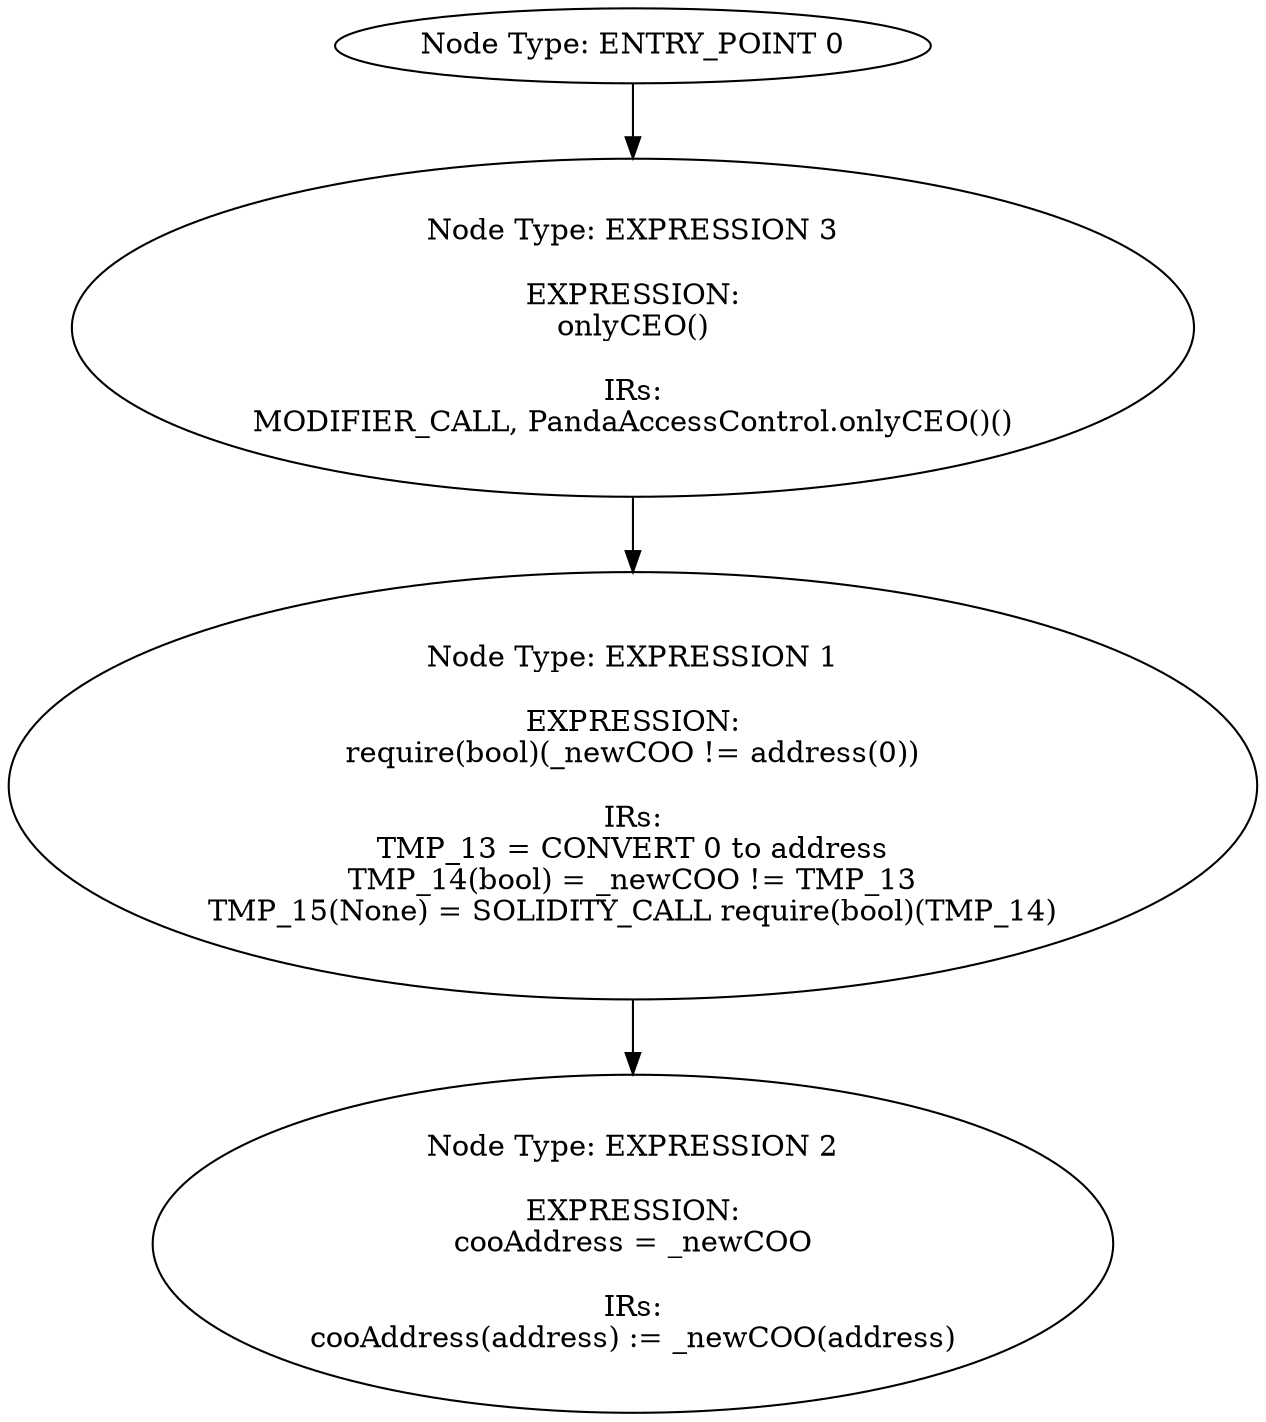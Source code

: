 digraph{
0[label="Node Type: ENTRY_POINT 0
"];
0->3;
1[label="Node Type: EXPRESSION 1

EXPRESSION:
require(bool)(_newCOO != address(0))

IRs:
TMP_13 = CONVERT 0 to address
TMP_14(bool) = _newCOO != TMP_13
TMP_15(None) = SOLIDITY_CALL require(bool)(TMP_14)"];
1->2;
2[label="Node Type: EXPRESSION 2

EXPRESSION:
cooAddress = _newCOO

IRs:
cooAddress(address) := _newCOO(address)"];
3[label="Node Type: EXPRESSION 3

EXPRESSION:
onlyCEO()

IRs:
MODIFIER_CALL, PandaAccessControl.onlyCEO()()"];
3->1;
}
